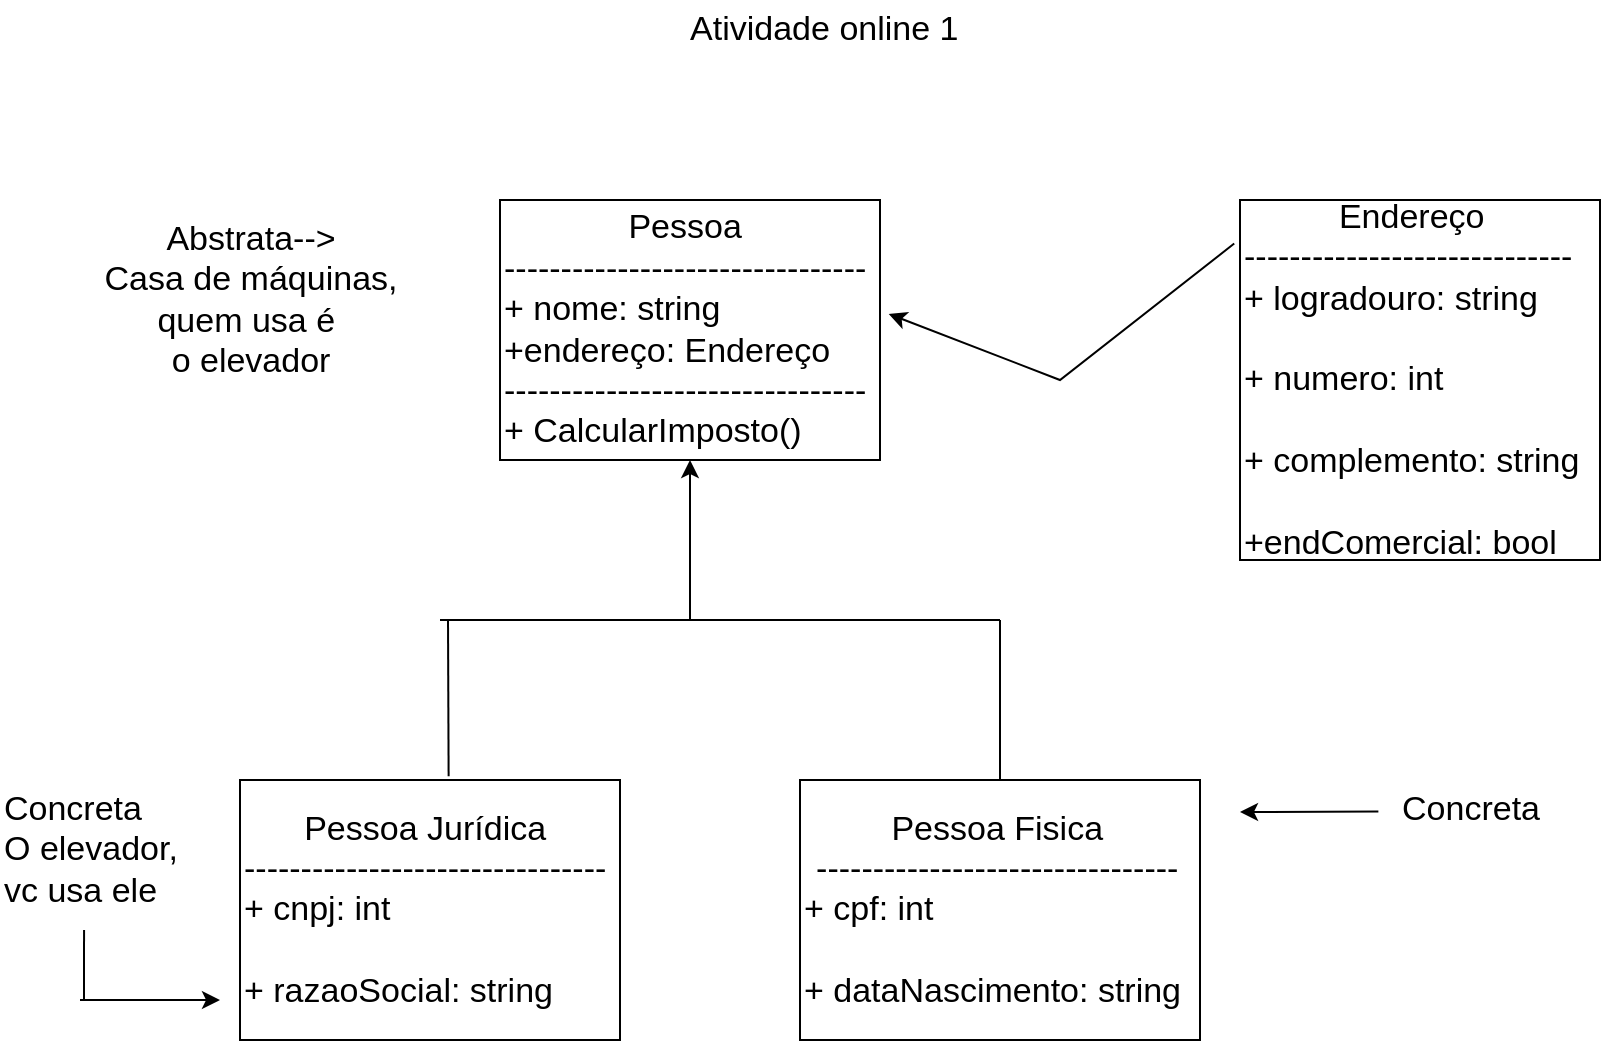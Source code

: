 <mxfile version="20.2.2" type="github">
  <diagram id="BTLxzr7Y5_7FIxASn6r4" name="Página-1">
    <mxGraphModel dx="1038" dy="539" grid="1" gridSize="10" guides="1" tooltips="1" connect="1" arrows="1" fold="1" page="1" pageScale="1" pageWidth="827" pageHeight="1169" math="0" shadow="0">
      <root>
        <mxCell id="0" />
        <mxCell id="1" parent="0" />
        <mxCell id="Ree-fu6bCqlC5VlJ2QDA-1" value="&lt;font style=&quot;vertical-align: inherit; font-size: 17px;&quot;&gt;&lt;font style=&quot;vertical-align: inherit; font-size: 17px;&quot;&gt;Atividade online 1&amp;nbsp;&lt;/font&gt;&lt;/font&gt;" style="text;html=1;align=center;verticalAlign=middle;resizable=0;points=[];autosize=1;strokeColor=none;fillColor=none;fontSize=17;" vertex="1" parent="1">
          <mxGeometry x="334" y="50" width="160" height="30" as="geometry" />
        </mxCell>
        <mxCell id="Ree-fu6bCqlC5VlJ2QDA-3" value="Abstrata--&amp;gt;&lt;br&gt;Casa de máquinas,&lt;br&gt;quem usa é&amp;nbsp;&lt;br&gt;o elevador" style="text;html=1;align=center;verticalAlign=middle;resizable=0;points=[];autosize=1;strokeColor=none;fillColor=none;fontSize=17;" vertex="1" parent="1">
          <mxGeometry x="40" y="150" width="170" height="100" as="geometry" />
        </mxCell>
        <mxCell id="Ree-fu6bCqlC5VlJ2QDA-4" value="&lt;div style=&quot;text-align: center;&quot;&gt;&lt;span style=&quot;background-color: initial;&quot;&gt;Pessoa&lt;/span&gt;&lt;/div&gt;&lt;div style=&quot;text-align: center;&quot;&gt;&lt;span style=&quot;background-color: initial;&quot;&gt;--------------------------------&lt;/span&gt;&lt;/div&gt;+ nome: string&lt;br&gt;+endereço: Endereço&lt;br&gt;--------------------------------&lt;br&gt;&lt;div style=&quot;&quot;&gt;&lt;span style=&quot;background-color: initial;&quot;&gt;+ CalcularImposto()&amp;nbsp;&amp;nbsp;&lt;/span&gt;&lt;/div&gt;" style="whiteSpace=wrap;html=1;fontSize=17;align=left;" vertex="1" parent="1">
          <mxGeometry x="250" y="150" width="190" height="130" as="geometry" />
        </mxCell>
        <mxCell id="Ree-fu6bCqlC5VlJ2QDA-5" value="&lt;div style=&quot;text-align: center;&quot;&gt;&lt;span style=&quot;background-color: initial;&quot;&gt;Endereço&lt;/span&gt;&lt;/div&gt;-----------------------------&lt;br&gt;+ logradouro: string&lt;br&gt;&lt;br&gt;+ numero: int&lt;br&gt;&lt;br&gt;+ complemento: string&lt;br&gt;&lt;br&gt;+endComercial: bool" style="whiteSpace=wrap;html=1;aspect=fixed;fontSize=17;align=left;" vertex="1" parent="1">
          <mxGeometry x="620" y="150" width="180" height="180" as="geometry" />
        </mxCell>
        <mxCell id="Ree-fu6bCqlC5VlJ2QDA-6" style="edgeStyle=orthogonalEdgeStyle;rounded=0;orthogonalLoop=1;jettySize=auto;html=1;exitX=0.5;exitY=1;exitDx=0;exitDy=0;fontSize=17;" edge="1" parent="1" source="Ree-fu6bCqlC5VlJ2QDA-5" target="Ree-fu6bCqlC5VlJ2QDA-5">
          <mxGeometry relative="1" as="geometry" />
        </mxCell>
        <mxCell id="Ree-fu6bCqlC5VlJ2QDA-7" value="" style="endArrow=classic;html=1;rounded=0;fontSize=17;exitX=-0.016;exitY=0.121;exitDx=0;exitDy=0;exitPerimeter=0;entryX=1.023;entryY=0.438;entryDx=0;entryDy=0;entryPerimeter=0;" edge="1" parent="1" source="Ree-fu6bCqlC5VlJ2QDA-5" target="Ree-fu6bCqlC5VlJ2QDA-4">
          <mxGeometry width="50" height="50" relative="1" as="geometry">
            <mxPoint x="390" y="110" as="sourcePoint" />
            <mxPoint x="510" y="40" as="targetPoint" />
            <Array as="points">
              <mxPoint x="530" y="240" />
            </Array>
          </mxGeometry>
        </mxCell>
        <mxCell id="Ree-fu6bCqlC5VlJ2QDA-8" value="&lt;div style=&quot;text-align: center;&quot;&gt;&lt;span style=&quot;background-color: initial;&quot;&gt;Pessoa Jurídica&lt;/span&gt;&lt;/div&gt;&lt;div style=&quot;text-align: center;&quot;&gt;&lt;span style=&quot;background-color: initial;&quot;&gt;--------------------------------&lt;/span&gt;&lt;/div&gt;+ cnpj: int&lt;br&gt;&lt;br&gt;+ razaoSocial: string&lt;span style=&quot;background-color: initial;&quot;&gt;&amp;nbsp;&lt;/span&gt;" style="whiteSpace=wrap;html=1;fontSize=17;align=left;" vertex="1" parent="1">
          <mxGeometry x="120" y="440" width="190" height="130" as="geometry" />
        </mxCell>
        <mxCell id="Ree-fu6bCqlC5VlJ2QDA-10" value="&lt;div style=&quot;text-align: center;&quot;&gt;&lt;span style=&quot;background-color: initial;&quot;&gt;Pessoa Fisica&lt;/span&gt;&lt;/div&gt;&lt;div style=&quot;text-align: center;&quot;&gt;&lt;span style=&quot;background-color: initial;&quot;&gt;--------------------------------&lt;/span&gt;&lt;/div&gt;+ cpf: int&lt;br&gt;&lt;br&gt;+ dataNascimento: string&lt;span style=&quot;background-color: initial;&quot;&gt;&amp;nbsp;&lt;/span&gt;" style="whiteSpace=wrap;html=1;fontSize=17;align=left;" vertex="1" parent="1">
          <mxGeometry x="400" y="440" width="200" height="130" as="geometry" />
        </mxCell>
        <mxCell id="Ree-fu6bCqlC5VlJ2QDA-11" value="Concreta" style="text;html=1;align=center;verticalAlign=middle;resizable=0;points=[];autosize=1;strokeColor=none;fillColor=none;fontSize=17;" vertex="1" parent="1">
          <mxGeometry x="690" y="440" width="90" height="30" as="geometry" />
        </mxCell>
        <mxCell id="Ree-fu6bCqlC5VlJ2QDA-12" value="" style="endArrow=classic;html=1;rounded=0;fontSize=17;exitX=-0.009;exitY=0.527;exitDx=0;exitDy=0;exitPerimeter=0;" edge="1" parent="1" source="Ree-fu6bCqlC5VlJ2QDA-11">
          <mxGeometry width="50" height="50" relative="1" as="geometry">
            <mxPoint x="390" y="410" as="sourcePoint" />
            <mxPoint x="620" y="456" as="targetPoint" />
          </mxGeometry>
        </mxCell>
        <mxCell id="Ree-fu6bCqlC5VlJ2QDA-13" value="" style="endArrow=none;html=1;rounded=0;fontSize=17;exitX=0.549;exitY=-0.014;exitDx=0;exitDy=0;exitPerimeter=0;" edge="1" parent="1" source="Ree-fu6bCqlC5VlJ2QDA-8">
          <mxGeometry width="50" height="50" relative="1" as="geometry">
            <mxPoint x="390" y="410" as="sourcePoint" />
            <mxPoint x="224" y="360" as="targetPoint" />
          </mxGeometry>
        </mxCell>
        <mxCell id="Ree-fu6bCqlC5VlJ2QDA-14" value="" style="endArrow=none;html=1;rounded=0;fontSize=17;exitX=0.5;exitY=0;exitDx=0;exitDy=0;" edge="1" parent="1" source="Ree-fu6bCqlC5VlJ2QDA-10">
          <mxGeometry width="50" height="50" relative="1" as="geometry">
            <mxPoint x="390" y="410" as="sourcePoint" />
            <mxPoint x="500" y="360" as="targetPoint" />
          </mxGeometry>
        </mxCell>
        <mxCell id="Ree-fu6bCqlC5VlJ2QDA-15" value="" style="endArrow=none;html=1;rounded=0;fontSize=17;" edge="1" parent="1">
          <mxGeometry width="50" height="50" relative="1" as="geometry">
            <mxPoint x="220" y="360" as="sourcePoint" />
            <mxPoint x="500" y="360" as="targetPoint" />
          </mxGeometry>
        </mxCell>
        <mxCell id="Ree-fu6bCqlC5VlJ2QDA-16" value="" style="endArrow=classic;html=1;rounded=0;fontSize=17;entryX=0.5;entryY=1;entryDx=0;entryDy=0;" edge="1" parent="1" target="Ree-fu6bCqlC5VlJ2QDA-4">
          <mxGeometry width="50" height="50" relative="1" as="geometry">
            <mxPoint x="345" y="360" as="sourcePoint" />
            <mxPoint x="440" y="360" as="targetPoint" />
          </mxGeometry>
        </mxCell>
        <mxCell id="Ree-fu6bCqlC5VlJ2QDA-17" value="Concreta&lt;br&gt;O elevador,&lt;br&gt;vc usa ele" style="text;html=1;align=left;verticalAlign=middle;resizable=0;points=[];autosize=1;strokeColor=none;fillColor=none;fontSize=17;" vertex="1" parent="1">
          <mxGeometry y="440" width="110" height="70" as="geometry" />
        </mxCell>
        <mxCell id="Ree-fu6bCqlC5VlJ2QDA-19" value="" style="endArrow=none;html=1;rounded=0;fontSize=17;exitX=0.382;exitY=1.071;exitDx=0;exitDy=0;exitPerimeter=0;" edge="1" parent="1" source="Ree-fu6bCqlC5VlJ2QDA-17">
          <mxGeometry width="50" height="50" relative="1" as="geometry">
            <mxPoint x="390" y="390" as="sourcePoint" />
            <mxPoint x="42" y="550" as="targetPoint" />
          </mxGeometry>
        </mxCell>
        <mxCell id="Ree-fu6bCqlC5VlJ2QDA-20" value="" style="endArrow=classic;html=1;rounded=0;fontSize=17;" edge="1" parent="1">
          <mxGeometry width="50" height="50" relative="1" as="geometry">
            <mxPoint x="40" y="550" as="sourcePoint" />
            <mxPoint x="110" y="550" as="targetPoint" />
          </mxGeometry>
        </mxCell>
      </root>
    </mxGraphModel>
  </diagram>
</mxfile>
